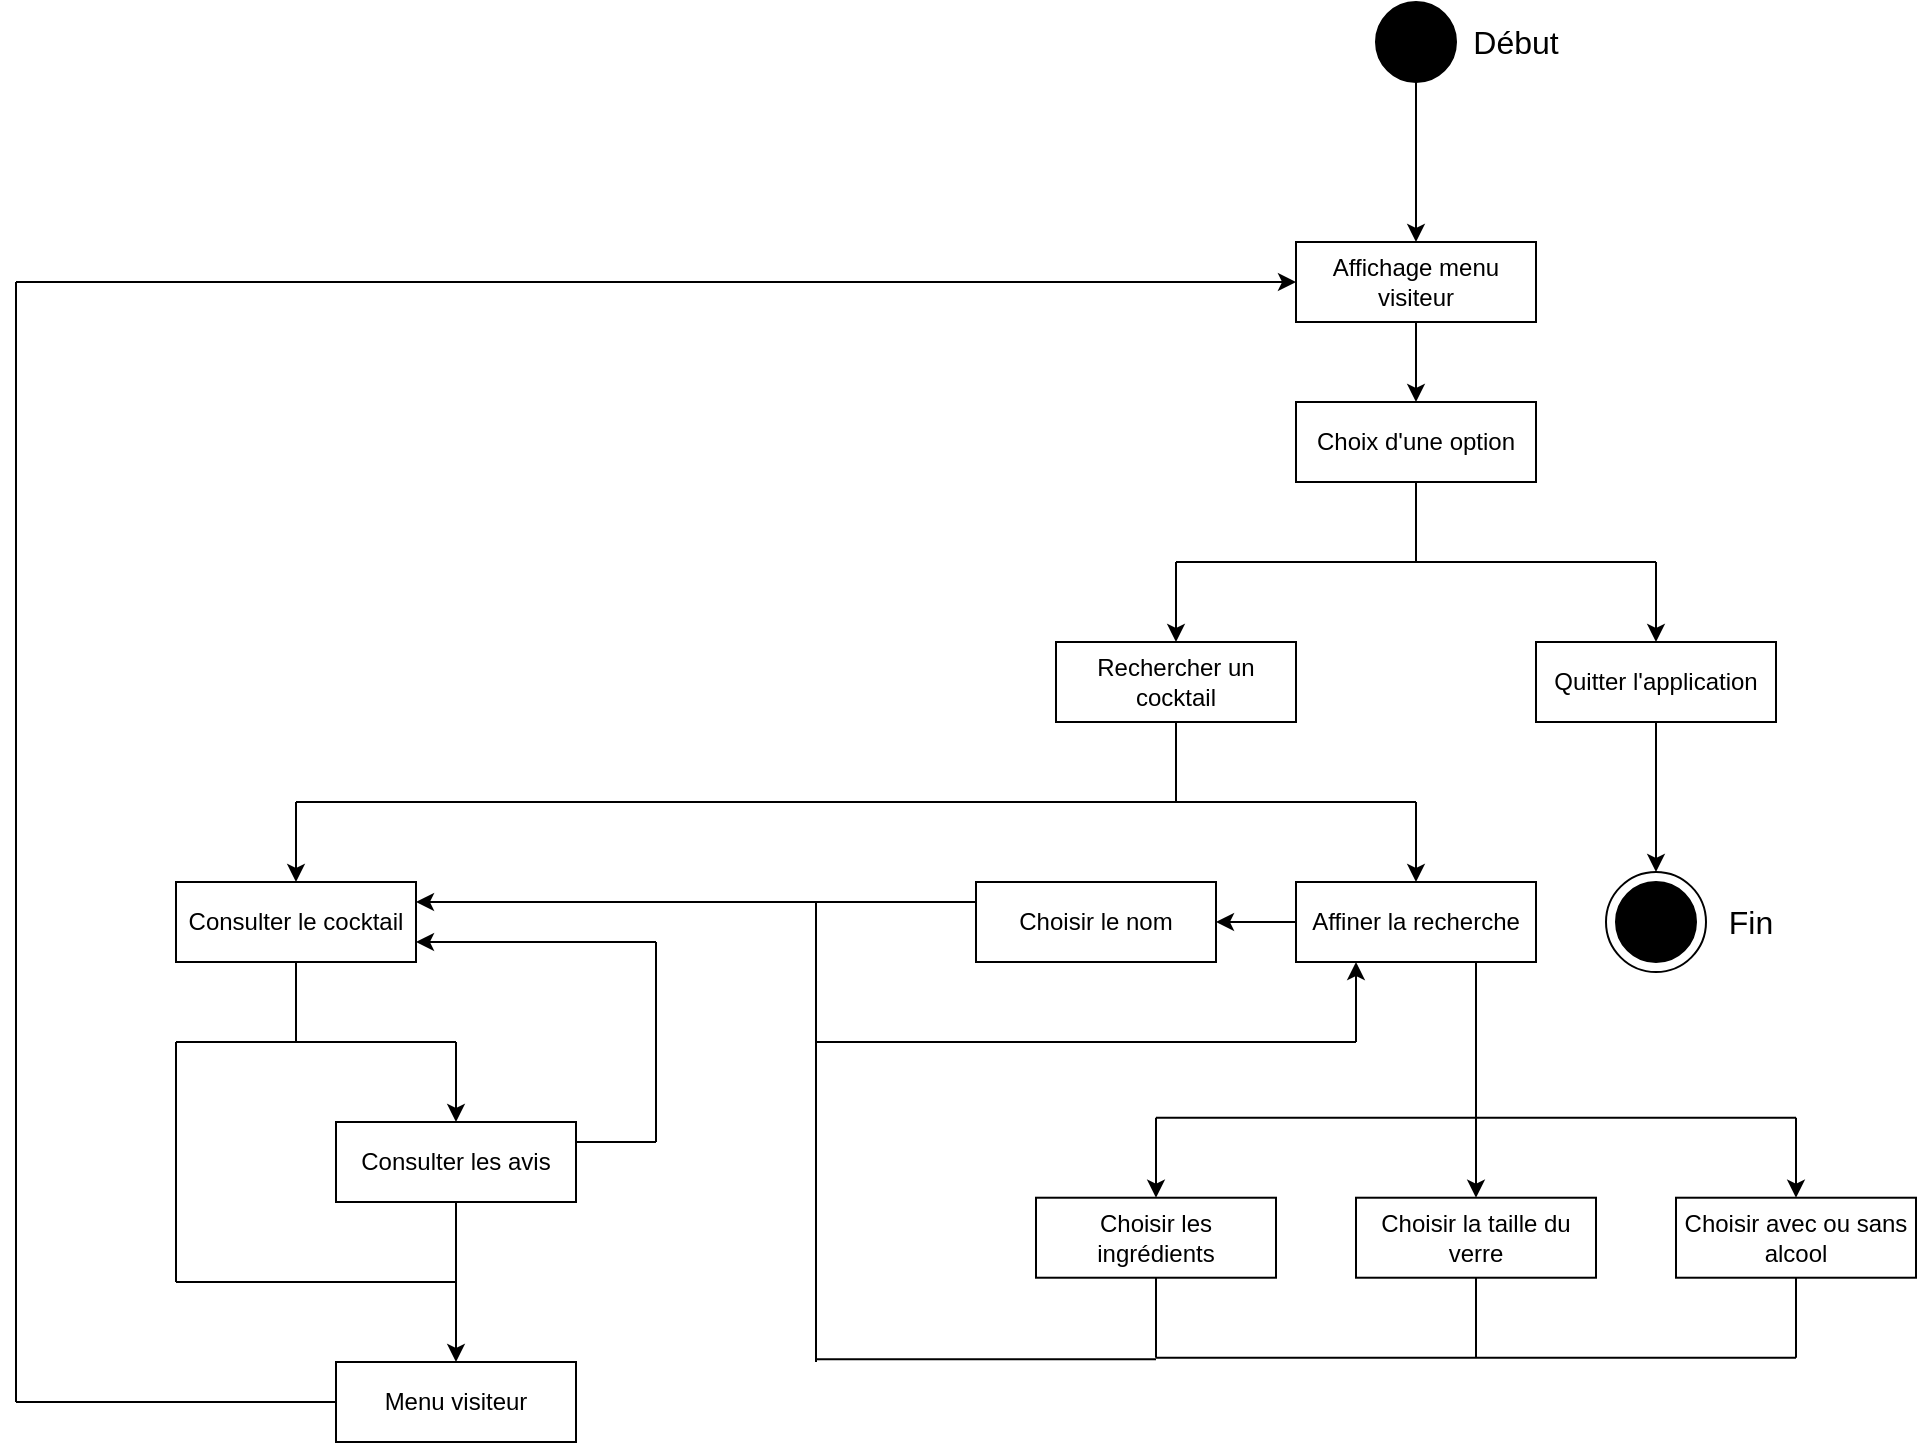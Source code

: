 <mxfile version="13.6.10" type="github">
  <diagram id="E3v_BAea4lHVgQMZqzGN" name="Page-1">
    <mxGraphModel dx="2031" dy="1089" grid="1" gridSize="10" guides="1" tooltips="1" connect="1" arrows="1" fold="1" page="1" pageScale="1" pageWidth="1169" pageHeight="827" math="0" shadow="0">
      <root>
        <mxCell id="0" />
        <mxCell id="1" parent="0" />
        <mxCell id="ENFuOazms7lNro-_uQqs-1" value="" style="ellipse;whiteSpace=wrap;html=1;aspect=fixed;fillColor=#000000;" vertex="1" parent="1">
          <mxGeometry x="760" y="40" width="40" height="40" as="geometry" />
        </mxCell>
        <mxCell id="ENFuOazms7lNro-_uQqs-2" value="Affichage menu visiteur" style="rounded=0;whiteSpace=wrap;html=1;fillColor=#FFFFFF;" vertex="1" parent="1">
          <mxGeometry x="720" y="160" width="120" height="40" as="geometry" />
        </mxCell>
        <mxCell id="ENFuOazms7lNro-_uQqs-6" value="" style="endArrow=none;html=1;" edge="1" parent="1">
          <mxGeometry width="50" height="50" relative="1" as="geometry">
            <mxPoint x="660" y="320" as="sourcePoint" />
            <mxPoint x="900" y="320" as="targetPoint" />
          </mxGeometry>
        </mxCell>
        <mxCell id="ENFuOazms7lNro-_uQqs-9" value="" style="endArrow=classic;html=1;entryX=0.5;entryY=0;entryDx=0;entryDy=0;exitX=0.5;exitY=1;exitDx=0;exitDy=0;" edge="1" parent="1" source="ENFuOazms7lNro-_uQqs-1" target="ENFuOazms7lNro-_uQqs-2">
          <mxGeometry width="50" height="50" relative="1" as="geometry">
            <mxPoint x="720" y="220" as="sourcePoint" />
            <mxPoint x="720" y="260" as="targetPoint" />
          </mxGeometry>
        </mxCell>
        <mxCell id="ENFuOazms7lNro-_uQqs-10" value="Rechercher un cocktail" style="rounded=0;whiteSpace=wrap;html=1;fillColor=#FFFFFF;" vertex="1" parent="1">
          <mxGeometry x="600" y="360" width="120" height="40" as="geometry" />
        </mxCell>
        <mxCell id="ENFuOazms7lNro-_uQqs-11" value="" style="endArrow=classic;html=1;entryX=0.5;entryY=0;entryDx=0;entryDy=0;" edge="1" parent="1" target="ENFuOazms7lNro-_uQqs-10">
          <mxGeometry width="50" height="50" relative="1" as="geometry">
            <mxPoint x="660" y="320" as="sourcePoint" />
            <mxPoint x="910" y="370" as="targetPoint" />
          </mxGeometry>
        </mxCell>
        <mxCell id="ENFuOazms7lNro-_uQqs-12" value="&lt;font style=&quot;font-size: 16px&quot;&gt;Début&lt;/font&gt;" style="text;html=1;strokeColor=none;fillColor=none;align=center;verticalAlign=middle;whiteSpace=wrap;rounded=0;" vertex="1" parent="1">
          <mxGeometry x="800" y="50" width="60" height="20" as="geometry" />
        </mxCell>
        <mxCell id="ENFuOazms7lNro-_uQqs-13" value="Quitter l&#39;application" style="rounded=0;whiteSpace=wrap;html=1;fillColor=#FFFFFF;" vertex="1" parent="1">
          <mxGeometry x="840" y="360" width="120" height="40" as="geometry" />
        </mxCell>
        <mxCell id="ENFuOazms7lNro-_uQqs-14" value="" style="endArrow=classic;html=1;entryX=0.5;entryY=0;entryDx=0;entryDy=0;" edge="1" parent="1" target="ENFuOazms7lNro-_uQqs-13">
          <mxGeometry width="50" height="50" relative="1" as="geometry">
            <mxPoint x="900" y="320" as="sourcePoint" />
            <mxPoint x="750" y="370" as="targetPoint" />
          </mxGeometry>
        </mxCell>
        <mxCell id="ENFuOazms7lNro-_uQqs-23" value="" style="ellipse;whiteSpace=wrap;html=1;aspect=fixed;fillColor=none;" vertex="1" parent="1">
          <mxGeometry x="875" y="475" width="50" height="50" as="geometry" />
        </mxCell>
        <mxCell id="ENFuOazms7lNro-_uQqs-24" value="" style="ellipse;whiteSpace=wrap;html=1;aspect=fixed;fillColor=#000000;" vertex="1" parent="1">
          <mxGeometry x="880" y="480" width="40" height="40" as="geometry" />
        </mxCell>
        <mxCell id="ENFuOazms7lNro-_uQqs-28" value="" style="endArrow=classic;html=1;exitX=0.5;exitY=1;exitDx=0;exitDy=0;entryX=0.5;entryY=0;entryDx=0;entryDy=0;" edge="1" parent="1" target="ENFuOazms7lNro-_uQqs-23" source="ENFuOazms7lNro-_uQqs-13">
          <mxGeometry width="50" height="50" relative="1" as="geometry">
            <mxPoint x="895" y="490" as="sourcePoint" />
            <mxPoint x="900" y="450" as="targetPoint" />
          </mxGeometry>
        </mxCell>
        <mxCell id="ENFuOazms7lNro-_uQqs-29" value="&lt;font style=&quot;font-size: 16px&quot;&gt;Fin&lt;/font&gt;" style="text;html=1;strokeColor=none;fillColor=none;align=center;verticalAlign=middle;whiteSpace=wrap;rounded=0;" vertex="1" parent="1">
          <mxGeometry x="925" y="490" width="45" height="20" as="geometry" />
        </mxCell>
        <mxCell id="ENFuOazms7lNro-_uQqs-30" value="Choix d&#39;une option" style="rounded=0;whiteSpace=wrap;html=1;fillColor=#FFFFFF;" vertex="1" parent="1">
          <mxGeometry x="720" y="240" width="120" height="40" as="geometry" />
        </mxCell>
        <mxCell id="ENFuOazms7lNro-_uQqs-31" value="" style="endArrow=none;html=1;" edge="1" parent="1">
          <mxGeometry width="50" height="50" relative="1" as="geometry">
            <mxPoint x="780" y="320" as="sourcePoint" />
            <mxPoint x="780" y="280" as="targetPoint" />
          </mxGeometry>
        </mxCell>
        <mxCell id="ENFuOazms7lNro-_uQqs-32" value="" style="endArrow=classic;html=1;entryX=0.5;entryY=0;entryDx=0;entryDy=0;exitX=0.5;exitY=1;exitDx=0;exitDy=0;" edge="1" parent="1" source="ENFuOazms7lNro-_uQqs-2" target="ENFuOazms7lNro-_uQqs-30">
          <mxGeometry width="50" height="50" relative="1" as="geometry">
            <mxPoint x="790" y="90" as="sourcePoint" />
            <mxPoint x="790" y="170" as="targetPoint" />
          </mxGeometry>
        </mxCell>
        <mxCell id="ENFuOazms7lNro-_uQqs-33" value="" style="endArrow=none;html=1;" edge="1" parent="1">
          <mxGeometry width="50" height="50" relative="1" as="geometry">
            <mxPoint x="220" y="440" as="sourcePoint" />
            <mxPoint x="780" y="440" as="targetPoint" />
          </mxGeometry>
        </mxCell>
        <mxCell id="ENFuOazms7lNro-_uQqs-34" value="Choisir le nom" style="rounded=0;whiteSpace=wrap;html=1;fillColor=#FFFFFF;" vertex="1" parent="1">
          <mxGeometry x="560" y="480" width="120" height="40" as="geometry" />
        </mxCell>
        <mxCell id="ENFuOazms7lNro-_uQqs-35" value="" style="endArrow=classic;html=1;entryX=1;entryY=0.5;entryDx=0;entryDy=0;exitX=0;exitY=0.5;exitDx=0;exitDy=0;" edge="1" parent="1" target="ENFuOazms7lNro-_uQqs-34" source="ENFuOazms7lNro-_uQqs-80">
          <mxGeometry width="50" height="50" relative="1" as="geometry">
            <mxPoint x="500" y="560" as="sourcePoint" />
            <mxPoint x="1070" y="610" as="targetPoint" />
          </mxGeometry>
        </mxCell>
        <mxCell id="ENFuOazms7lNro-_uQqs-36" value="Choisir les ingrédients" style="rounded=0;whiteSpace=wrap;html=1;fillColor=#FFFFFF;" vertex="1" parent="1">
          <mxGeometry x="590" y="637.86" width="120" height="40" as="geometry" />
        </mxCell>
        <mxCell id="ENFuOazms7lNro-_uQqs-37" value="" style="endArrow=classic;html=1;entryX=0.5;entryY=0;entryDx=0;entryDy=0;" edge="1" parent="1" target="ENFuOazms7lNro-_uQqs-36">
          <mxGeometry width="50" height="50" relative="1" as="geometry">
            <mxPoint x="650" y="597.86" as="sourcePoint" />
            <mxPoint x="930" y="527.86" as="targetPoint" />
          </mxGeometry>
        </mxCell>
        <mxCell id="ENFuOazms7lNro-_uQqs-38" value="" style="endArrow=none;html=1;" edge="1" parent="1">
          <mxGeometry width="50" height="50" relative="1" as="geometry">
            <mxPoint x="660" y="440" as="sourcePoint" />
            <mxPoint x="660" y="400" as="targetPoint" />
          </mxGeometry>
        </mxCell>
        <mxCell id="ENFuOazms7lNro-_uQqs-45" value="Choisir la taille du verre" style="rounded=0;whiteSpace=wrap;html=1;fillColor=#FFFFFF;" vertex="1" parent="1">
          <mxGeometry x="750" y="637.86" width="120" height="40" as="geometry" />
        </mxCell>
        <mxCell id="ENFuOazms7lNro-_uQqs-46" value="Choisir avec ou sans alcool" style="rounded=0;whiteSpace=wrap;html=1;fillColor=#FFFFFF;" vertex="1" parent="1">
          <mxGeometry x="910" y="637.86" width="120" height="40" as="geometry" />
        </mxCell>
        <mxCell id="ENFuOazms7lNro-_uQqs-47" value="" style="endArrow=none;html=1;" edge="1" parent="1">
          <mxGeometry width="50" height="50" relative="1" as="geometry">
            <mxPoint x="480" y="718.57" as="sourcePoint" />
            <mxPoint x="650" y="718.57" as="targetPoint" />
          </mxGeometry>
        </mxCell>
        <mxCell id="ENFuOazms7lNro-_uQqs-51" value="" style="endArrow=classic;html=1;entryX=0.5;entryY=0;entryDx=0;entryDy=0;" edge="1" parent="1" target="ENFuOazms7lNro-_uQqs-46">
          <mxGeometry width="50" height="50" relative="1" as="geometry">
            <mxPoint x="970" y="597.86" as="sourcePoint" />
            <mxPoint x="930" y="637.86" as="targetPoint" />
          </mxGeometry>
        </mxCell>
        <mxCell id="ENFuOazms7lNro-_uQqs-52" value="" style="endArrow=none;html=1;entryX=0.5;entryY=1;entryDx=0;entryDy=0;" edge="1" parent="1" target="ENFuOazms7lNro-_uQqs-36">
          <mxGeometry width="50" height="50" relative="1" as="geometry">
            <mxPoint x="650" y="717.86" as="sourcePoint" />
            <mxPoint x="540" y="567.86" as="targetPoint" />
          </mxGeometry>
        </mxCell>
        <mxCell id="ENFuOazms7lNro-_uQqs-54" value="" style="endArrow=classic;html=1;" edge="1" parent="1" target="ENFuOazms7lNro-_uQqs-45">
          <mxGeometry width="50" height="50" relative="1" as="geometry">
            <mxPoint x="810" y="597.86" as="sourcePoint" />
            <mxPoint x="1130" y="707.86" as="targetPoint" />
          </mxGeometry>
        </mxCell>
        <mxCell id="ENFuOazms7lNro-_uQqs-80" value="Affiner la recherche" style="rounded=0;whiteSpace=wrap;html=1;fillColor=#FFFFFF;" vertex="1" parent="1">
          <mxGeometry x="720" y="480" width="120" height="40" as="geometry" />
        </mxCell>
        <mxCell id="ENFuOazms7lNro-_uQqs-81" value="" style="endArrow=classic;html=1;entryX=0.5;entryY=0;entryDx=0;entryDy=0;" edge="1" parent="1" target="ENFuOazms7lNro-_uQqs-80">
          <mxGeometry width="50" height="50" relative="1" as="geometry">
            <mxPoint x="780" y="440" as="sourcePoint" />
            <mxPoint x="620" y="370" as="targetPoint" />
          </mxGeometry>
        </mxCell>
        <mxCell id="ENFuOazms7lNro-_uQqs-82" value="Consulter le cocktail" style="rounded=0;whiteSpace=wrap;html=1;fillColor=#FFFFFF;" vertex="1" parent="1">
          <mxGeometry x="160" y="480" width="120" height="40" as="geometry" />
        </mxCell>
        <mxCell id="ENFuOazms7lNro-_uQqs-83" value="" style="endArrow=classic;html=1;entryX=0.5;entryY=0;entryDx=0;entryDy=0;" edge="1" parent="1" target="ENFuOazms7lNro-_uQqs-82">
          <mxGeometry width="50" height="50" relative="1" as="geometry">
            <mxPoint x="220" y="440" as="sourcePoint" />
            <mxPoint x="60" y="370" as="targetPoint" />
          </mxGeometry>
        </mxCell>
        <mxCell id="ENFuOazms7lNro-_uQqs-84" value="" style="endArrow=none;html=1;" edge="1" parent="1">
          <mxGeometry width="50" height="50" relative="1" as="geometry">
            <mxPoint x="650" y="597.86" as="sourcePoint" />
            <mxPoint x="970" y="597.86" as="targetPoint" />
          </mxGeometry>
        </mxCell>
        <mxCell id="ENFuOazms7lNro-_uQqs-85" value="" style="endArrow=none;html=1;entryX=0.75;entryY=1;entryDx=0;entryDy=0;entryPerimeter=0;" edge="1" parent="1" target="ENFuOazms7lNro-_uQqs-80">
          <mxGeometry width="50" height="50" relative="1" as="geometry">
            <mxPoint x="810" y="600" as="sourcePoint" />
            <mxPoint x="822" y="520" as="targetPoint" />
          </mxGeometry>
        </mxCell>
        <mxCell id="ENFuOazms7lNro-_uQqs-86" value="Consulter les avis" style="rounded=0;whiteSpace=wrap;html=1;fillColor=#FFFFFF;" vertex="1" parent="1">
          <mxGeometry x="240" y="600" width="120" height="40" as="geometry" />
        </mxCell>
        <mxCell id="ENFuOazms7lNro-_uQqs-87" value="" style="endArrow=classic;html=1;entryX=0.5;entryY=0;entryDx=0;entryDy=0;" edge="1" parent="1" target="ENFuOazms7lNro-_uQqs-86">
          <mxGeometry width="50" height="50" relative="1" as="geometry">
            <mxPoint x="300" y="560" as="sourcePoint" />
            <mxPoint x="620" y="670" as="targetPoint" />
          </mxGeometry>
        </mxCell>
        <mxCell id="ENFuOazms7lNro-_uQqs-88" value="" style="endArrow=none;html=1;entryX=0.5;entryY=1;entryDx=0;entryDy=0;" edge="1" parent="1">
          <mxGeometry width="50" height="50" relative="1" as="geometry">
            <mxPoint x="220" y="560" as="sourcePoint" />
            <mxPoint x="220" y="520" as="targetPoint" />
          </mxGeometry>
        </mxCell>
        <mxCell id="ENFuOazms7lNro-_uQqs-89" value="" style="endArrow=none;html=1;exitX=1;exitY=0.25;exitDx=0;exitDy=0;" edge="1" parent="1" source="ENFuOazms7lNro-_uQqs-86">
          <mxGeometry width="50" height="50" relative="1" as="geometry">
            <mxPoint x="300" y="680" as="sourcePoint" />
            <mxPoint x="400" y="610" as="targetPoint" />
          </mxGeometry>
        </mxCell>
        <mxCell id="ENFuOazms7lNro-_uQqs-90" value="" style="endArrow=none;html=1;" edge="1" parent="1">
          <mxGeometry width="50" height="50" relative="1" as="geometry">
            <mxPoint x="400" y="510" as="sourcePoint" />
            <mxPoint x="400" y="610" as="targetPoint" />
          </mxGeometry>
        </mxCell>
        <mxCell id="ENFuOazms7lNro-_uQqs-91" value="" style="endArrow=classic;html=1;entryX=1;entryY=0.5;entryDx=0;entryDy=0;" edge="1" parent="1">
          <mxGeometry width="50" height="50" relative="1" as="geometry">
            <mxPoint x="400" y="510" as="sourcePoint" />
            <mxPoint x="280" y="510" as="targetPoint" />
          </mxGeometry>
        </mxCell>
        <mxCell id="ENFuOazms7lNro-_uQqs-92" value="" style="endArrow=none;html=1;" edge="1" parent="1">
          <mxGeometry width="50" height="50" relative="1" as="geometry">
            <mxPoint x="160" y="560" as="sourcePoint" />
            <mxPoint x="300" y="560" as="targetPoint" />
          </mxGeometry>
        </mxCell>
        <mxCell id="ENFuOazms7lNro-_uQqs-93" value="Menu visiteur" style="rounded=0;whiteSpace=wrap;html=1;fillColor=#FFFFFF;" vertex="1" parent="1">
          <mxGeometry x="240" y="720" width="120" height="40" as="geometry" />
        </mxCell>
        <mxCell id="ENFuOazms7lNro-_uQqs-94" value="" style="endArrow=classic;html=1;entryX=0.5;entryY=0;entryDx=0;entryDy=0;exitX=0.5;exitY=1;exitDx=0;exitDy=0;" edge="1" parent="1" target="ENFuOazms7lNro-_uQqs-93" source="ENFuOazms7lNro-_uQqs-86">
          <mxGeometry width="50" height="50" relative="1" as="geometry">
            <mxPoint x="330" y="680" as="sourcePoint" />
            <mxPoint x="420" y="720" as="targetPoint" />
          </mxGeometry>
        </mxCell>
        <mxCell id="ENFuOazms7lNro-_uQqs-97" value="" style="endArrow=none;html=1;" edge="1" parent="1">
          <mxGeometry width="50" height="50" relative="1" as="geometry">
            <mxPoint x="160" y="680" as="sourcePoint" />
            <mxPoint x="160" y="560" as="targetPoint" />
          </mxGeometry>
        </mxCell>
        <mxCell id="ENFuOazms7lNro-_uQqs-98" value="" style="endArrow=none;html=1;" edge="1" parent="1">
          <mxGeometry width="50" height="50" relative="1" as="geometry">
            <mxPoint x="300" y="680" as="sourcePoint" />
            <mxPoint x="160" y="680" as="targetPoint" />
          </mxGeometry>
        </mxCell>
        <mxCell id="ENFuOazms7lNro-_uQqs-100" value="" style="endArrow=none;html=1;exitX=0;exitY=0.5;exitDx=0;exitDy=0;" edge="1" parent="1" source="ENFuOazms7lNro-_uQqs-93">
          <mxGeometry width="50" height="50" relative="1" as="geometry">
            <mxPoint x="810" y="720" as="sourcePoint" />
            <mxPoint x="80" y="740" as="targetPoint" />
          </mxGeometry>
        </mxCell>
        <mxCell id="ENFuOazms7lNro-_uQqs-101" value="" style="endArrow=none;html=1;" edge="1" parent="1">
          <mxGeometry width="50" height="50" relative="1" as="geometry">
            <mxPoint x="80" y="180" as="sourcePoint" />
            <mxPoint x="80" y="740" as="targetPoint" />
          </mxGeometry>
        </mxCell>
        <mxCell id="ENFuOazms7lNro-_uQqs-102" value="" style="endArrow=classic;html=1;entryX=0;entryY=0.5;entryDx=0;entryDy=0;" edge="1" parent="1" target="ENFuOazms7lNro-_uQqs-2">
          <mxGeometry width="50" height="50" relative="1" as="geometry">
            <mxPoint x="80" y="180" as="sourcePoint" />
            <mxPoint x="860" y="530" as="targetPoint" />
          </mxGeometry>
        </mxCell>
        <mxCell id="ENFuOazms7lNro-_uQqs-103" value="" style="endArrow=classic;html=1;entryX=1;entryY=0.25;entryDx=0;entryDy=0;exitX=0;exitY=0.25;exitDx=0;exitDy=0;" edge="1" parent="1" source="ENFuOazms7lNro-_uQqs-34" target="ENFuOazms7lNro-_uQqs-82">
          <mxGeometry width="50" height="50" relative="1" as="geometry">
            <mxPoint x="730" y="510" as="sourcePoint" />
            <mxPoint x="610" y="510" as="targetPoint" />
          </mxGeometry>
        </mxCell>
        <mxCell id="ENFuOazms7lNro-_uQqs-104" value="" style="endArrow=none;html=1;" edge="1" parent="1">
          <mxGeometry width="50" height="50" relative="1" as="geometry">
            <mxPoint x="480" y="720" as="sourcePoint" />
            <mxPoint x="480" y="490" as="targetPoint" />
          </mxGeometry>
        </mxCell>
        <mxCell id="ENFuOazms7lNro-_uQqs-105" value="" style="endArrow=none;html=1;" edge="1" parent="1">
          <mxGeometry width="50" height="50" relative="1" as="geometry">
            <mxPoint x="650" y="717.86" as="sourcePoint" />
            <mxPoint x="810" y="717.86" as="targetPoint" />
          </mxGeometry>
        </mxCell>
        <mxCell id="ENFuOazms7lNro-_uQqs-106" value="" style="endArrow=none;html=1;entryX=0.5;entryY=1;entryDx=0;entryDy=0;" edge="1" parent="1">
          <mxGeometry width="50" height="50" relative="1" as="geometry">
            <mxPoint x="810" y="717.86" as="sourcePoint" />
            <mxPoint x="810" y="677.86" as="targetPoint" />
          </mxGeometry>
        </mxCell>
        <mxCell id="ENFuOazms7lNro-_uQqs-107" value="" style="endArrow=none;html=1;" edge="1" parent="1">
          <mxGeometry width="50" height="50" relative="1" as="geometry">
            <mxPoint x="810" y="717.86" as="sourcePoint" />
            <mxPoint x="970" y="717.86" as="targetPoint" />
          </mxGeometry>
        </mxCell>
        <mxCell id="ENFuOazms7lNro-_uQqs-108" value="" style="endArrow=none;html=1;entryX=0.5;entryY=1;entryDx=0;entryDy=0;" edge="1" parent="1">
          <mxGeometry width="50" height="50" relative="1" as="geometry">
            <mxPoint x="970" y="717.86" as="sourcePoint" />
            <mxPoint x="970" y="677.86" as="targetPoint" />
          </mxGeometry>
        </mxCell>
        <mxCell id="ENFuOazms7lNro-_uQqs-109" value="" style="endArrow=none;html=1;" edge="1" parent="1">
          <mxGeometry width="50" height="50" relative="1" as="geometry">
            <mxPoint x="480" y="560" as="sourcePoint" />
            <mxPoint x="750" y="560" as="targetPoint" />
          </mxGeometry>
        </mxCell>
        <mxCell id="ENFuOazms7lNro-_uQqs-110" value="" style="endArrow=classic;html=1;entryX=0.25;entryY=1;entryDx=0;entryDy=0;" edge="1" parent="1" target="ENFuOazms7lNro-_uQqs-80">
          <mxGeometry width="50" height="50" relative="1" as="geometry">
            <mxPoint x="750" y="560" as="sourcePoint" />
            <mxPoint x="660" y="647.86" as="targetPoint" />
          </mxGeometry>
        </mxCell>
      </root>
    </mxGraphModel>
  </diagram>
</mxfile>
